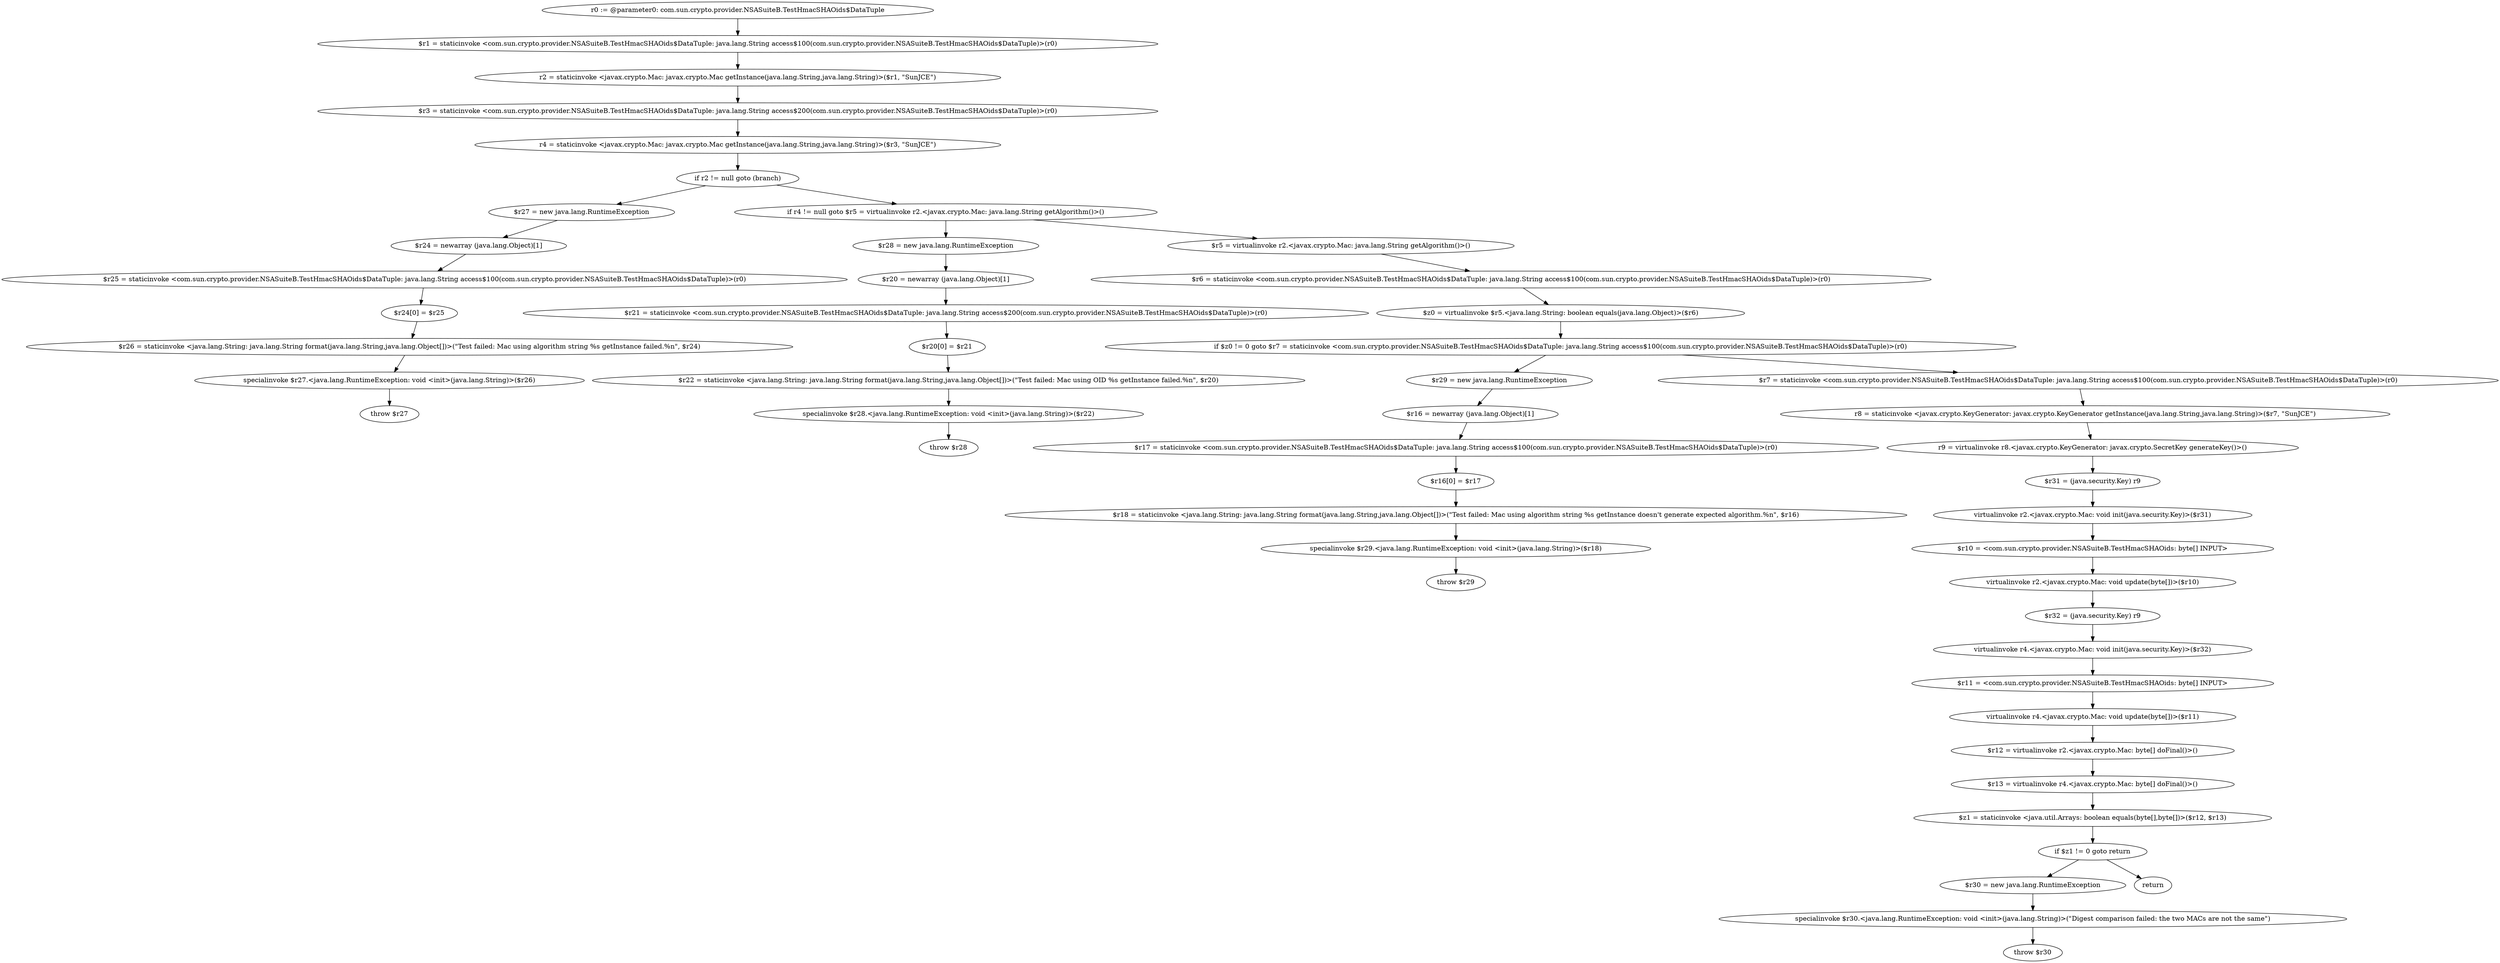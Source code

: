 digraph "unitGraph" {
    "r0 := @parameter0: com.sun.crypto.provider.NSASuiteB.TestHmacSHAOids$DataTuple"
    "$r1 = staticinvoke <com.sun.crypto.provider.NSASuiteB.TestHmacSHAOids$DataTuple: java.lang.String access$100(com.sun.crypto.provider.NSASuiteB.TestHmacSHAOids$DataTuple)>(r0)"
    "r2 = staticinvoke <javax.crypto.Mac: javax.crypto.Mac getInstance(java.lang.String,java.lang.String)>($r1, \"SunJCE\")"
    "$r3 = staticinvoke <com.sun.crypto.provider.NSASuiteB.TestHmacSHAOids$DataTuple: java.lang.String access$200(com.sun.crypto.provider.NSASuiteB.TestHmacSHAOids$DataTuple)>(r0)"
    "r4 = staticinvoke <javax.crypto.Mac: javax.crypto.Mac getInstance(java.lang.String,java.lang.String)>($r3, \"SunJCE\")"
    "if r2 != null goto (branch)"
    "$r27 = new java.lang.RuntimeException"
    "$r24 = newarray (java.lang.Object)[1]"
    "$r25 = staticinvoke <com.sun.crypto.provider.NSASuiteB.TestHmacSHAOids$DataTuple: java.lang.String access$100(com.sun.crypto.provider.NSASuiteB.TestHmacSHAOids$DataTuple)>(r0)"
    "$r24[0] = $r25"
    "$r26 = staticinvoke <java.lang.String: java.lang.String format(java.lang.String,java.lang.Object[])>(\"Test failed: Mac using algorithm string %s getInstance failed.%n\", $r24)"
    "specialinvoke $r27.<java.lang.RuntimeException: void <init>(java.lang.String)>($r26)"
    "throw $r27"
    "if r4 != null goto $r5 = virtualinvoke r2.<javax.crypto.Mac: java.lang.String getAlgorithm()>()"
    "$r28 = new java.lang.RuntimeException"
    "$r20 = newarray (java.lang.Object)[1]"
    "$r21 = staticinvoke <com.sun.crypto.provider.NSASuiteB.TestHmacSHAOids$DataTuple: java.lang.String access$200(com.sun.crypto.provider.NSASuiteB.TestHmacSHAOids$DataTuple)>(r0)"
    "$r20[0] = $r21"
    "$r22 = staticinvoke <java.lang.String: java.lang.String format(java.lang.String,java.lang.Object[])>(\"Test failed: Mac using OID %s getInstance failed.%n\", $r20)"
    "specialinvoke $r28.<java.lang.RuntimeException: void <init>(java.lang.String)>($r22)"
    "throw $r28"
    "$r5 = virtualinvoke r2.<javax.crypto.Mac: java.lang.String getAlgorithm()>()"
    "$r6 = staticinvoke <com.sun.crypto.provider.NSASuiteB.TestHmacSHAOids$DataTuple: java.lang.String access$100(com.sun.crypto.provider.NSASuiteB.TestHmacSHAOids$DataTuple)>(r0)"
    "$z0 = virtualinvoke $r5.<java.lang.String: boolean equals(java.lang.Object)>($r6)"
    "if $z0 != 0 goto $r7 = staticinvoke <com.sun.crypto.provider.NSASuiteB.TestHmacSHAOids$DataTuple: java.lang.String access$100(com.sun.crypto.provider.NSASuiteB.TestHmacSHAOids$DataTuple)>(r0)"
    "$r29 = new java.lang.RuntimeException"
    "$r16 = newarray (java.lang.Object)[1]"
    "$r17 = staticinvoke <com.sun.crypto.provider.NSASuiteB.TestHmacSHAOids$DataTuple: java.lang.String access$100(com.sun.crypto.provider.NSASuiteB.TestHmacSHAOids$DataTuple)>(r0)"
    "$r16[0] = $r17"
    "$r18 = staticinvoke <java.lang.String: java.lang.String format(java.lang.String,java.lang.Object[])>(\"Test failed: Mac using algorithm string %s getInstance doesn\'t generate expected algorithm.%n\", $r16)"
    "specialinvoke $r29.<java.lang.RuntimeException: void <init>(java.lang.String)>($r18)"
    "throw $r29"
    "$r7 = staticinvoke <com.sun.crypto.provider.NSASuiteB.TestHmacSHAOids$DataTuple: java.lang.String access$100(com.sun.crypto.provider.NSASuiteB.TestHmacSHAOids$DataTuple)>(r0)"
    "r8 = staticinvoke <javax.crypto.KeyGenerator: javax.crypto.KeyGenerator getInstance(java.lang.String,java.lang.String)>($r7, \"SunJCE\")"
    "r9 = virtualinvoke r8.<javax.crypto.KeyGenerator: javax.crypto.SecretKey generateKey()>()"
    "$r31 = (java.security.Key) r9"
    "virtualinvoke r2.<javax.crypto.Mac: void init(java.security.Key)>($r31)"
    "$r10 = <com.sun.crypto.provider.NSASuiteB.TestHmacSHAOids: byte[] INPUT>"
    "virtualinvoke r2.<javax.crypto.Mac: void update(byte[])>($r10)"
    "$r32 = (java.security.Key) r9"
    "virtualinvoke r4.<javax.crypto.Mac: void init(java.security.Key)>($r32)"
    "$r11 = <com.sun.crypto.provider.NSASuiteB.TestHmacSHAOids: byte[] INPUT>"
    "virtualinvoke r4.<javax.crypto.Mac: void update(byte[])>($r11)"
    "$r12 = virtualinvoke r2.<javax.crypto.Mac: byte[] doFinal()>()"
    "$r13 = virtualinvoke r4.<javax.crypto.Mac: byte[] doFinal()>()"
    "$z1 = staticinvoke <java.util.Arrays: boolean equals(byte[],byte[])>($r12, $r13)"
    "if $z1 != 0 goto return"
    "$r30 = new java.lang.RuntimeException"
    "specialinvoke $r30.<java.lang.RuntimeException: void <init>(java.lang.String)>(\"Digest comparison failed: the two MACs are not the same\")"
    "throw $r30"
    "return"
    "r0 := @parameter0: com.sun.crypto.provider.NSASuiteB.TestHmacSHAOids$DataTuple"->"$r1 = staticinvoke <com.sun.crypto.provider.NSASuiteB.TestHmacSHAOids$DataTuple: java.lang.String access$100(com.sun.crypto.provider.NSASuiteB.TestHmacSHAOids$DataTuple)>(r0)";
    "$r1 = staticinvoke <com.sun.crypto.provider.NSASuiteB.TestHmacSHAOids$DataTuple: java.lang.String access$100(com.sun.crypto.provider.NSASuiteB.TestHmacSHAOids$DataTuple)>(r0)"->"r2 = staticinvoke <javax.crypto.Mac: javax.crypto.Mac getInstance(java.lang.String,java.lang.String)>($r1, \"SunJCE\")";
    "r2 = staticinvoke <javax.crypto.Mac: javax.crypto.Mac getInstance(java.lang.String,java.lang.String)>($r1, \"SunJCE\")"->"$r3 = staticinvoke <com.sun.crypto.provider.NSASuiteB.TestHmacSHAOids$DataTuple: java.lang.String access$200(com.sun.crypto.provider.NSASuiteB.TestHmacSHAOids$DataTuple)>(r0)";
    "$r3 = staticinvoke <com.sun.crypto.provider.NSASuiteB.TestHmacSHAOids$DataTuple: java.lang.String access$200(com.sun.crypto.provider.NSASuiteB.TestHmacSHAOids$DataTuple)>(r0)"->"r4 = staticinvoke <javax.crypto.Mac: javax.crypto.Mac getInstance(java.lang.String,java.lang.String)>($r3, \"SunJCE\")";
    "r4 = staticinvoke <javax.crypto.Mac: javax.crypto.Mac getInstance(java.lang.String,java.lang.String)>($r3, \"SunJCE\")"->"if r2 != null goto (branch)";
    "if r2 != null goto (branch)"->"$r27 = new java.lang.RuntimeException";
    "if r2 != null goto (branch)"->"if r4 != null goto $r5 = virtualinvoke r2.<javax.crypto.Mac: java.lang.String getAlgorithm()>()";
    "$r27 = new java.lang.RuntimeException"->"$r24 = newarray (java.lang.Object)[1]";
    "$r24 = newarray (java.lang.Object)[1]"->"$r25 = staticinvoke <com.sun.crypto.provider.NSASuiteB.TestHmacSHAOids$DataTuple: java.lang.String access$100(com.sun.crypto.provider.NSASuiteB.TestHmacSHAOids$DataTuple)>(r0)";
    "$r25 = staticinvoke <com.sun.crypto.provider.NSASuiteB.TestHmacSHAOids$DataTuple: java.lang.String access$100(com.sun.crypto.provider.NSASuiteB.TestHmacSHAOids$DataTuple)>(r0)"->"$r24[0] = $r25";
    "$r24[0] = $r25"->"$r26 = staticinvoke <java.lang.String: java.lang.String format(java.lang.String,java.lang.Object[])>(\"Test failed: Mac using algorithm string %s getInstance failed.%n\", $r24)";
    "$r26 = staticinvoke <java.lang.String: java.lang.String format(java.lang.String,java.lang.Object[])>(\"Test failed: Mac using algorithm string %s getInstance failed.%n\", $r24)"->"specialinvoke $r27.<java.lang.RuntimeException: void <init>(java.lang.String)>($r26)";
    "specialinvoke $r27.<java.lang.RuntimeException: void <init>(java.lang.String)>($r26)"->"throw $r27";
    "if r4 != null goto $r5 = virtualinvoke r2.<javax.crypto.Mac: java.lang.String getAlgorithm()>()"->"$r28 = new java.lang.RuntimeException";
    "if r4 != null goto $r5 = virtualinvoke r2.<javax.crypto.Mac: java.lang.String getAlgorithm()>()"->"$r5 = virtualinvoke r2.<javax.crypto.Mac: java.lang.String getAlgorithm()>()";
    "$r28 = new java.lang.RuntimeException"->"$r20 = newarray (java.lang.Object)[1]";
    "$r20 = newarray (java.lang.Object)[1]"->"$r21 = staticinvoke <com.sun.crypto.provider.NSASuiteB.TestHmacSHAOids$DataTuple: java.lang.String access$200(com.sun.crypto.provider.NSASuiteB.TestHmacSHAOids$DataTuple)>(r0)";
    "$r21 = staticinvoke <com.sun.crypto.provider.NSASuiteB.TestHmacSHAOids$DataTuple: java.lang.String access$200(com.sun.crypto.provider.NSASuiteB.TestHmacSHAOids$DataTuple)>(r0)"->"$r20[0] = $r21";
    "$r20[0] = $r21"->"$r22 = staticinvoke <java.lang.String: java.lang.String format(java.lang.String,java.lang.Object[])>(\"Test failed: Mac using OID %s getInstance failed.%n\", $r20)";
    "$r22 = staticinvoke <java.lang.String: java.lang.String format(java.lang.String,java.lang.Object[])>(\"Test failed: Mac using OID %s getInstance failed.%n\", $r20)"->"specialinvoke $r28.<java.lang.RuntimeException: void <init>(java.lang.String)>($r22)";
    "specialinvoke $r28.<java.lang.RuntimeException: void <init>(java.lang.String)>($r22)"->"throw $r28";
    "$r5 = virtualinvoke r2.<javax.crypto.Mac: java.lang.String getAlgorithm()>()"->"$r6 = staticinvoke <com.sun.crypto.provider.NSASuiteB.TestHmacSHAOids$DataTuple: java.lang.String access$100(com.sun.crypto.provider.NSASuiteB.TestHmacSHAOids$DataTuple)>(r0)";
    "$r6 = staticinvoke <com.sun.crypto.provider.NSASuiteB.TestHmacSHAOids$DataTuple: java.lang.String access$100(com.sun.crypto.provider.NSASuiteB.TestHmacSHAOids$DataTuple)>(r0)"->"$z0 = virtualinvoke $r5.<java.lang.String: boolean equals(java.lang.Object)>($r6)";
    "$z0 = virtualinvoke $r5.<java.lang.String: boolean equals(java.lang.Object)>($r6)"->"if $z0 != 0 goto $r7 = staticinvoke <com.sun.crypto.provider.NSASuiteB.TestHmacSHAOids$DataTuple: java.lang.String access$100(com.sun.crypto.provider.NSASuiteB.TestHmacSHAOids$DataTuple)>(r0)";
    "if $z0 != 0 goto $r7 = staticinvoke <com.sun.crypto.provider.NSASuiteB.TestHmacSHAOids$DataTuple: java.lang.String access$100(com.sun.crypto.provider.NSASuiteB.TestHmacSHAOids$DataTuple)>(r0)"->"$r29 = new java.lang.RuntimeException";
    "if $z0 != 0 goto $r7 = staticinvoke <com.sun.crypto.provider.NSASuiteB.TestHmacSHAOids$DataTuple: java.lang.String access$100(com.sun.crypto.provider.NSASuiteB.TestHmacSHAOids$DataTuple)>(r0)"->"$r7 = staticinvoke <com.sun.crypto.provider.NSASuiteB.TestHmacSHAOids$DataTuple: java.lang.String access$100(com.sun.crypto.provider.NSASuiteB.TestHmacSHAOids$DataTuple)>(r0)";
    "$r29 = new java.lang.RuntimeException"->"$r16 = newarray (java.lang.Object)[1]";
    "$r16 = newarray (java.lang.Object)[1]"->"$r17 = staticinvoke <com.sun.crypto.provider.NSASuiteB.TestHmacSHAOids$DataTuple: java.lang.String access$100(com.sun.crypto.provider.NSASuiteB.TestHmacSHAOids$DataTuple)>(r0)";
    "$r17 = staticinvoke <com.sun.crypto.provider.NSASuiteB.TestHmacSHAOids$DataTuple: java.lang.String access$100(com.sun.crypto.provider.NSASuiteB.TestHmacSHAOids$DataTuple)>(r0)"->"$r16[0] = $r17";
    "$r16[0] = $r17"->"$r18 = staticinvoke <java.lang.String: java.lang.String format(java.lang.String,java.lang.Object[])>(\"Test failed: Mac using algorithm string %s getInstance doesn\'t generate expected algorithm.%n\", $r16)";
    "$r18 = staticinvoke <java.lang.String: java.lang.String format(java.lang.String,java.lang.Object[])>(\"Test failed: Mac using algorithm string %s getInstance doesn\'t generate expected algorithm.%n\", $r16)"->"specialinvoke $r29.<java.lang.RuntimeException: void <init>(java.lang.String)>($r18)";
    "specialinvoke $r29.<java.lang.RuntimeException: void <init>(java.lang.String)>($r18)"->"throw $r29";
    "$r7 = staticinvoke <com.sun.crypto.provider.NSASuiteB.TestHmacSHAOids$DataTuple: java.lang.String access$100(com.sun.crypto.provider.NSASuiteB.TestHmacSHAOids$DataTuple)>(r0)"->"r8 = staticinvoke <javax.crypto.KeyGenerator: javax.crypto.KeyGenerator getInstance(java.lang.String,java.lang.String)>($r7, \"SunJCE\")";
    "r8 = staticinvoke <javax.crypto.KeyGenerator: javax.crypto.KeyGenerator getInstance(java.lang.String,java.lang.String)>($r7, \"SunJCE\")"->"r9 = virtualinvoke r8.<javax.crypto.KeyGenerator: javax.crypto.SecretKey generateKey()>()";
    "r9 = virtualinvoke r8.<javax.crypto.KeyGenerator: javax.crypto.SecretKey generateKey()>()"->"$r31 = (java.security.Key) r9";
    "$r31 = (java.security.Key) r9"->"virtualinvoke r2.<javax.crypto.Mac: void init(java.security.Key)>($r31)";
    "virtualinvoke r2.<javax.crypto.Mac: void init(java.security.Key)>($r31)"->"$r10 = <com.sun.crypto.provider.NSASuiteB.TestHmacSHAOids: byte[] INPUT>";
    "$r10 = <com.sun.crypto.provider.NSASuiteB.TestHmacSHAOids: byte[] INPUT>"->"virtualinvoke r2.<javax.crypto.Mac: void update(byte[])>($r10)";
    "virtualinvoke r2.<javax.crypto.Mac: void update(byte[])>($r10)"->"$r32 = (java.security.Key) r9";
    "$r32 = (java.security.Key) r9"->"virtualinvoke r4.<javax.crypto.Mac: void init(java.security.Key)>($r32)";
    "virtualinvoke r4.<javax.crypto.Mac: void init(java.security.Key)>($r32)"->"$r11 = <com.sun.crypto.provider.NSASuiteB.TestHmacSHAOids: byte[] INPUT>";
    "$r11 = <com.sun.crypto.provider.NSASuiteB.TestHmacSHAOids: byte[] INPUT>"->"virtualinvoke r4.<javax.crypto.Mac: void update(byte[])>($r11)";
    "virtualinvoke r4.<javax.crypto.Mac: void update(byte[])>($r11)"->"$r12 = virtualinvoke r2.<javax.crypto.Mac: byte[] doFinal()>()";
    "$r12 = virtualinvoke r2.<javax.crypto.Mac: byte[] doFinal()>()"->"$r13 = virtualinvoke r4.<javax.crypto.Mac: byte[] doFinal()>()";
    "$r13 = virtualinvoke r4.<javax.crypto.Mac: byte[] doFinal()>()"->"$z1 = staticinvoke <java.util.Arrays: boolean equals(byte[],byte[])>($r12, $r13)";
    "$z1 = staticinvoke <java.util.Arrays: boolean equals(byte[],byte[])>($r12, $r13)"->"if $z1 != 0 goto return";
    "if $z1 != 0 goto return"->"$r30 = new java.lang.RuntimeException";
    "if $z1 != 0 goto return"->"return";
    "$r30 = new java.lang.RuntimeException"->"specialinvoke $r30.<java.lang.RuntimeException: void <init>(java.lang.String)>(\"Digest comparison failed: the two MACs are not the same\")";
    "specialinvoke $r30.<java.lang.RuntimeException: void <init>(java.lang.String)>(\"Digest comparison failed: the two MACs are not the same\")"->"throw $r30";
}
